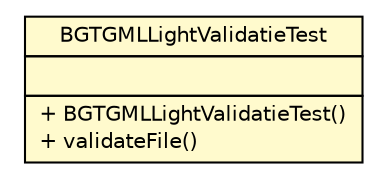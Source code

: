#!/usr/local/bin/dot
#
# Class diagram 
# Generated by UMLGraph version R5_6-24-gf6e263 (http://www.umlgraph.org/)
#

digraph G {
	edge [fontname="Helvetica",fontsize=10,labelfontname="Helvetica",labelfontsize=10];
	node [fontname="Helvetica",fontsize=10,shape=plaintext];
	nodesep=0.25;
	ranksep=0.5;
	// nl.b3p.brmo.loader.gml.BGTGMLLightValidatieTest
	c112 [label=<<table title="nl.b3p.brmo.loader.gml.BGTGMLLightValidatieTest" border="0" cellborder="1" cellspacing="0" cellpadding="2" port="p" bgcolor="lemonChiffon" href="./BGTGMLLightValidatieTest.html">
		<tr><td><table border="0" cellspacing="0" cellpadding="1">
<tr><td align="center" balign="center"> BGTGMLLightValidatieTest </td></tr>
		</table></td></tr>
		<tr><td><table border="0" cellspacing="0" cellpadding="1">
<tr><td align="left" balign="left">  </td></tr>
		</table></td></tr>
		<tr><td><table border="0" cellspacing="0" cellpadding="1">
<tr><td align="left" balign="left"> + BGTGMLLightValidatieTest() </td></tr>
<tr><td align="left" balign="left"> + validateFile() </td></tr>
		</table></td></tr>
		</table>>, URL="./BGTGMLLightValidatieTest.html", fontname="Helvetica", fontcolor="black", fontsize=10.0];
}


